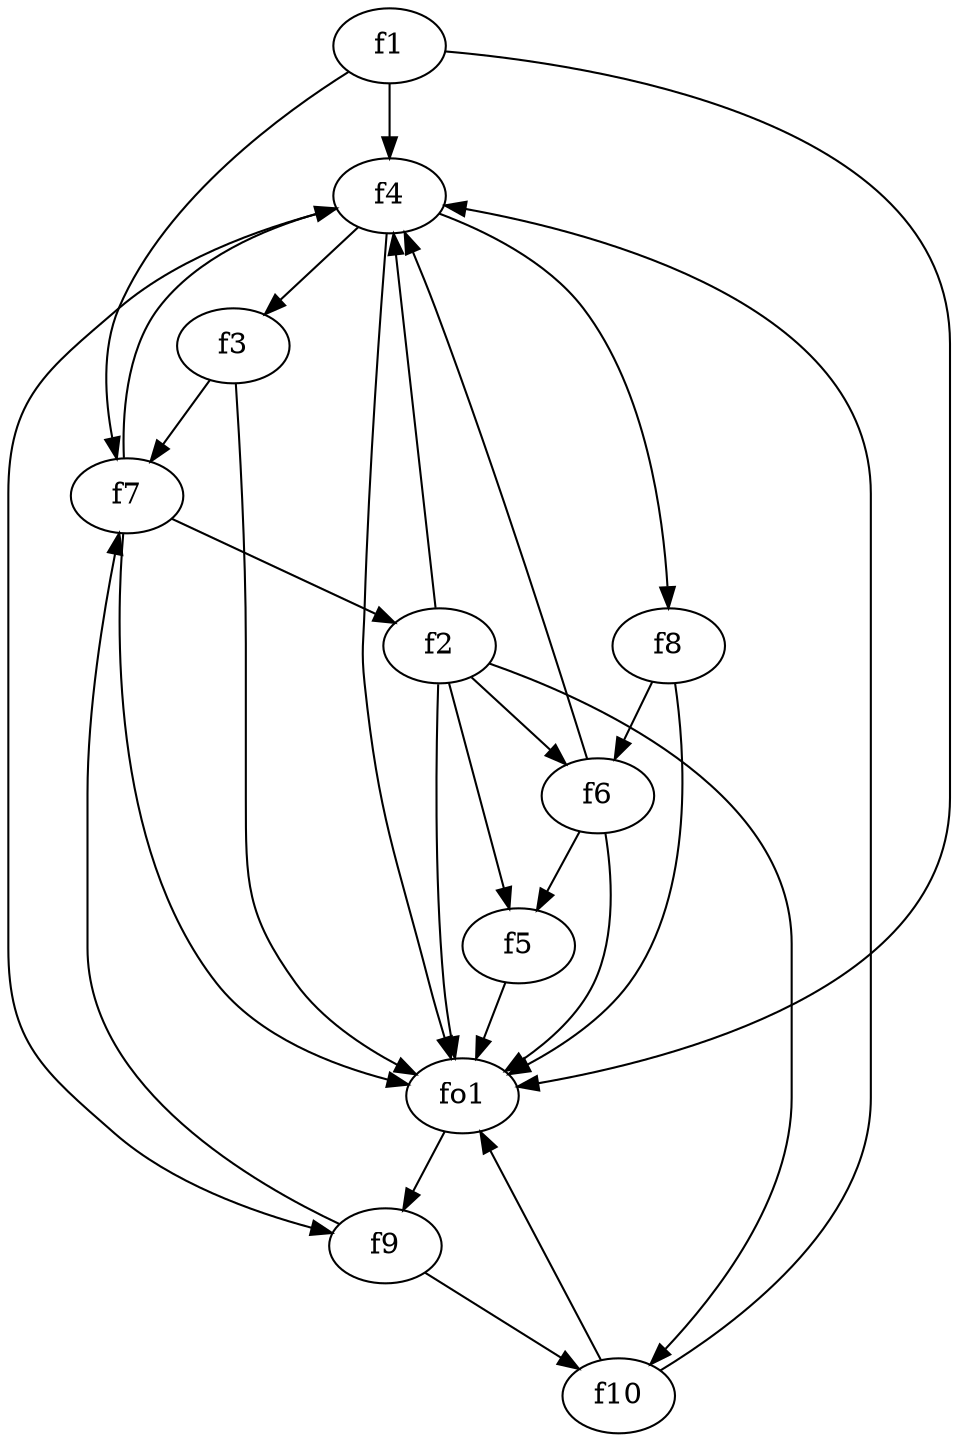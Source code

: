strict digraph  {
f1;
f2;
f3;
f4;
f5;
f6;
f7;
f8;
f9;
f10;
fo1;
f1 -> fo1  [weight=2];
f1 -> f4  [weight=2];
f1 -> f7  [weight=2];
f2 -> fo1  [weight=2];
f2 -> f4  [weight=2];
f2 -> f10  [weight=2];
f2 -> f6  [weight=2];
f2 -> f5  [weight=2];
f3 -> fo1  [weight=2];
f3 -> f7  [weight=2];
f4 -> fo1  [weight=2];
f4 -> f8  [weight=2];
f4 -> f9  [weight=2];
f4 -> f3  [weight=2];
f5 -> fo1  [weight=2];
f6 -> fo1  [weight=2];
f6 -> f4  [weight=2];
f6 -> f5  [weight=2];
f7 -> fo1  [weight=2];
f7 -> f2  [weight=2];
f7 -> f4  [weight=2];
f8 -> fo1  [weight=2];
f8 -> f6  [weight=2];
f9 -> f10  [weight=2];
f9 -> f7  [weight=2];
f10 -> fo1  [weight=2];
f10 -> f4  [weight=2];
fo1 -> f9  [weight=2];
}
